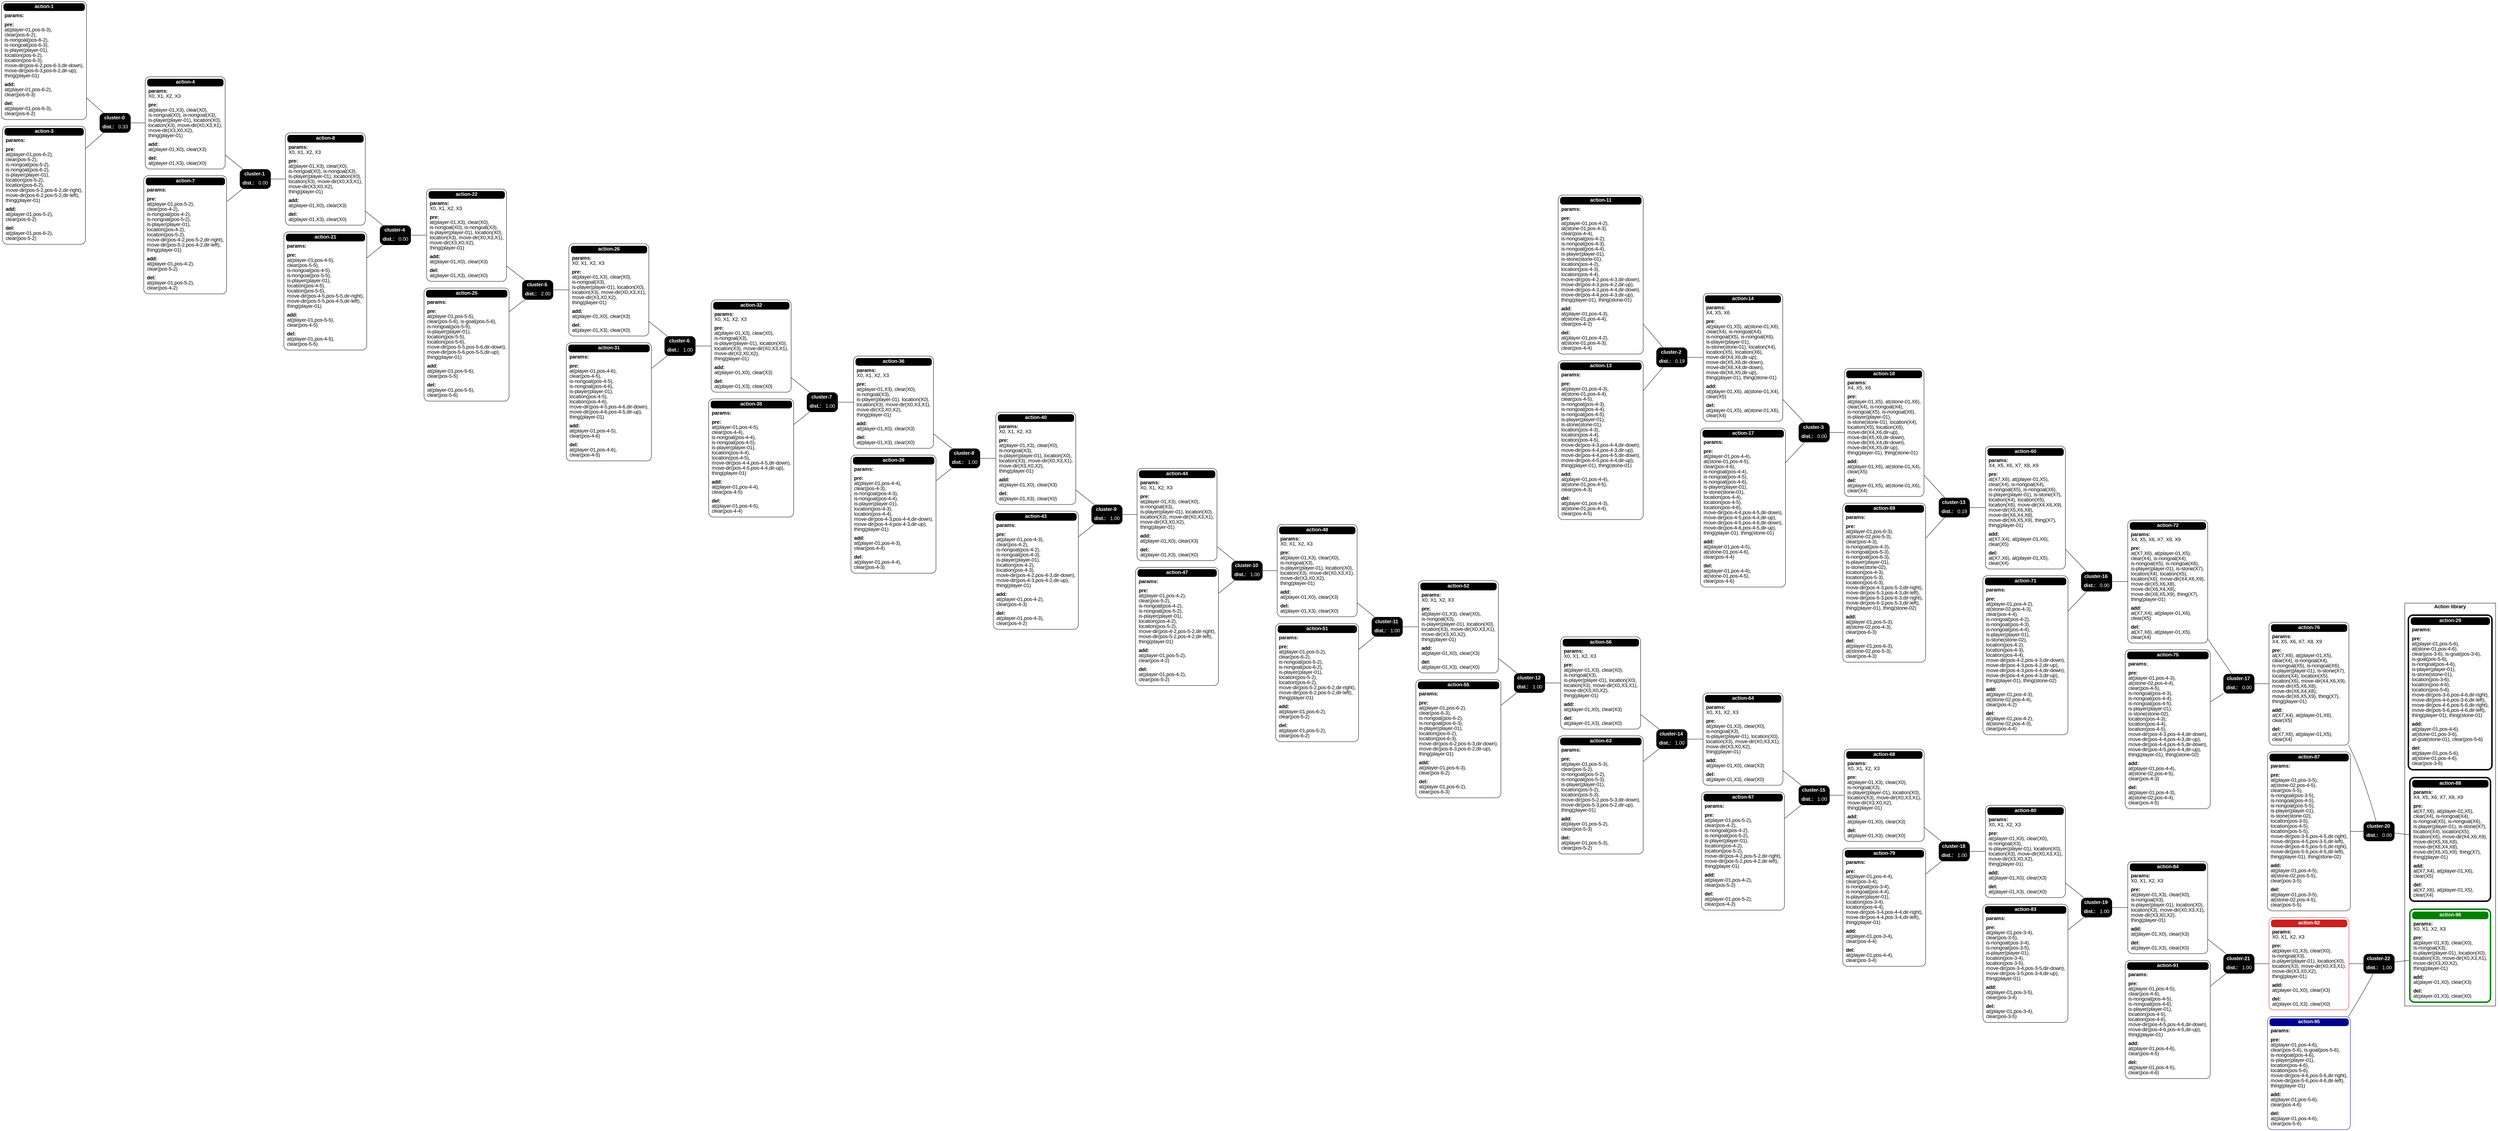 graph g {
	fontname=Arial
	rankdir=LR
	node [fontcolor=black fontname=Arial margin=0 shape=none]
	subgraph cluster_actionlib {
		label=<<b>Action library</b>> rank=same
		"action-29" [label=<<table color="black" style="rounded" border="4" cellborder="0" cellspacing="4" cellpadding="3"><tr><td style="rounded" align="center" bgcolor="black"><font color="white"><b>action-29</b></font></td></tr><tr><td valign="top" align="left" balign="left"><b>params:</b><br/></td></tr><tr><td valign="top" align="left" balign="left"><b>pre:</b><br/>at(player-01,pos-5-6),<br/>at(stone-01,pos-4-6),<br/>clear(pos-3-6), is-goal(pos-3-6),<br/>is-goal(pos-5-6),<br/>is-nongoal(pos-4-6),<br/>is-player(player-01),<br/>is-stone(stone-01),<br/>location(pos-3-6),<br/>location(pos-4-6),<br/>location(pos-5-6),<br/>move-dir(pos-3-6,pos-4-6,dir-right),<br/>move-dir(pos-4-6,pos-3-6,dir-left),<br/>move-dir(pos-4-6,pos-5-6,dir-right),<br/>move-dir(pos-5-6,pos-4-6,dir-left),<br/>thing(player-01), thing(stone-01)</td></tr><tr><td valign="top" align="left" balign="left"><b>add:</b><br/>at(player-01,pos-4-6),<br/>at(stone-01,pos-3-6),<br/>at-goal(stone-01), clear(pos-5-6)</td></tr><tr><td valign="top" align="left" balign="left"><b>del:</b><br/>at(player-01,pos-5-6),<br/>at(stone-01,pos-4-6),<br/>clear(pos-3-6)</td></tr></table>>]
		"action-88" [label=<<table color="black" style="rounded" border="4" cellborder="0" cellspacing="4" cellpadding="3"><tr><td style="rounded" align="center" bgcolor="black"><font color="white"><b>action-88</b></font></td></tr><tr><td valign="top" align="left" balign="left"><b>params:</b><br/>X4, X5, X6, X7, X8, X9</td></tr><tr><td valign="top" align="left" balign="left"><b>pre:</b><br/>at(X7,X6), at(player-01,X5),<br/>clear(X4), is-nongoal(X4),<br/>is-nongoal(X5), is-nongoal(X6),<br/>is-player(player-01), is-stone(X7),<br/>location(X4), location(X5),<br/>location(X6), move-dir(X4,X6,X9),<br/>move-dir(X5,X6,X8),<br/>move-dir(X6,X4,X8),<br/>move-dir(X6,X5,X9), thing(X7),<br/>thing(player-01)</td></tr><tr><td valign="top" align="left" balign="left"><b>add:</b><br/>at(X7,X4), at(player-01,X6),<br/>clear(X5)</td></tr><tr><td valign="top" align="left" balign="left"><b>del:</b><br/>at(X7,X6), at(player-01,X5),<br/>clear(X4)</td></tr></table>>]
		"action-96" [label=<<table color="#008000" style="rounded" border="4" cellborder="0" cellspacing="4" cellpadding="3"><tr><td style="rounded" align="center" bgcolor="#008000"><font color="white"><b>action-96</b></font></td></tr><tr><td valign="top" align="left" balign="left"><b>params:</b><br/>X0, X1, X2, X3</td></tr><tr><td valign="top" align="left" balign="left"><b>pre:</b><br/>at(player-01,X3), clear(X0),<br/>is-nongoal(X3),<br/>is-player(player-01), location(X0),<br/>location(X3), move-dir(X0,X3,X1),<br/>move-dir(X3,X0,X2),<br/>thing(player-01)</td></tr><tr><td valign="top" align="left" balign="left"><b>add:</b><br/>at(player-01,X0), clear(X3)</td></tr><tr><td valign="top" align="left" balign="left"><b>del:</b><br/>at(player-01,X3), clear(X0)</td></tr></table>>]
	}
	"action-1" [label=<<table color="black" style="rounded" border="1" cellborder="0" cellspacing="4" cellpadding="3"><tr><td style="rounded" align="center" bgcolor="black"><font color="white"><b>action-1</b></font></td></tr><tr><td valign="top" align="left" balign="left"><b>params:</b><br/></td></tr><tr><td valign="top" align="left" balign="left"><b>pre:</b><br/>at(player-01,pos-6-3),<br/>clear(pos-6-2),<br/>is-nongoal(pos-6-2),<br/>is-nongoal(pos-6-3),<br/>is-player(player-01),<br/>location(pos-6-2),<br/>location(pos-6-3),<br/>move-dir(pos-6-2,pos-6-3,dir-down),<br/>move-dir(pos-6-3,pos-6-2,dir-up),<br/>thing(player-01)</td></tr><tr><td valign="top" align="left" balign="left"><b>add:</b><br/>at(player-01,pos-6-2),<br/>clear(pos-6-3)</td></tr><tr><td valign="top" align="left" balign="left"><b>del:</b><br/>at(player-01,pos-6-3),<br/>clear(pos-6-2)</td></tr></table>>]
	"action-3" [label=<<table color="black" style="rounded" border="1" cellborder="0" cellspacing="4" cellpadding="3"><tr><td style="rounded" align="center" bgcolor="black"><font color="white"><b>action-3</b></font></td></tr><tr><td valign="top" align="left" balign="left"><b>params:</b><br/></td></tr><tr><td valign="top" align="left" balign="left"><b>pre:</b><br/>at(player-01,pos-6-2),<br/>clear(pos-5-2),<br/>is-nongoal(pos-5-2),<br/>is-nongoal(pos-6-2),<br/>is-player(player-01),<br/>location(pos-5-2),<br/>location(pos-6-2),<br/>move-dir(pos-5-2,pos-6-2,dir-right),<br/>move-dir(pos-6-2,pos-5-2,dir-left),<br/>thing(player-01)</td></tr><tr><td valign="top" align="left" balign="left"><b>add:</b><br/>at(player-01,pos-5-2),<br/>clear(pos-6-2)</td></tr><tr><td valign="top" align="left" balign="left"><b>del:</b><br/>at(player-01,pos-6-2),<br/>clear(pos-5-2)</td></tr></table>>]
	"action-4" [label=<<table color="black" style="rounded" border="1" cellborder="0" cellspacing="4" cellpadding="3"><tr><td style="rounded" align="center" bgcolor="black"><font color="white"><b>action-4</b></font></td></tr><tr><td valign="top" align="left" balign="left"><b>params:</b><br/>X0, X1, X2, X3</td></tr><tr><td valign="top" align="left" balign="left"><b>pre:</b><br/>at(player-01,X3), clear(X0),<br/>is-nongoal(X0), is-nongoal(X3),<br/>is-player(player-01), location(X0),<br/>location(X3), move-dir(X0,X3,X1),<br/>move-dir(X3,X0,X2),<br/>thing(player-01)</td></tr><tr><td valign="top" align="left" balign="left"><b>add:</b><br/>at(player-01,X0), clear(X3)</td></tr><tr><td valign="top" align="left" balign="left"><b>del:</b><br/>at(player-01,X3), clear(X0)</td></tr></table>>]
	"action-7" [label=<<table color="black" style="rounded" border="1" cellborder="0" cellspacing="4" cellpadding="3"><tr><td style="rounded" align="center" bgcolor="black"><font color="white"><b>action-7</b></font></td></tr><tr><td valign="top" align="left" balign="left"><b>params:</b><br/></td></tr><tr><td valign="top" align="left" balign="left"><b>pre:</b><br/>at(player-01,pos-5-2),<br/>clear(pos-4-2),<br/>is-nongoal(pos-4-2),<br/>is-nongoal(pos-5-2),<br/>is-player(player-01),<br/>location(pos-4-2),<br/>location(pos-5-2),<br/>move-dir(pos-4-2,pos-5-2,dir-right),<br/>move-dir(pos-5-2,pos-4-2,dir-left),<br/>thing(player-01)</td></tr><tr><td valign="top" align="left" balign="left"><b>add:</b><br/>at(player-01,pos-4-2),<br/>clear(pos-5-2)</td></tr><tr><td valign="top" align="left" balign="left"><b>del:</b><br/>at(player-01,pos-5-2),<br/>clear(pos-4-2)</td></tr></table>>]
	"action-8" [label=<<table color="black" style="rounded" border="1" cellborder="0" cellspacing="4" cellpadding="3"><tr><td style="rounded" align="center" bgcolor="black"><font color="white"><b>action-8</b></font></td></tr><tr><td valign="top" align="left" balign="left"><b>params:</b><br/>X0, X1, X2, X3</td></tr><tr><td valign="top" align="left" balign="left"><b>pre:</b><br/>at(player-01,X3), clear(X0),<br/>is-nongoal(X0), is-nongoal(X3),<br/>is-player(player-01), location(X0),<br/>location(X3), move-dir(X0,X3,X1),<br/>move-dir(X3,X0,X2),<br/>thing(player-01)</td></tr><tr><td valign="top" align="left" balign="left"><b>add:</b><br/>at(player-01,X0), clear(X3)</td></tr><tr><td valign="top" align="left" balign="left"><b>del:</b><br/>at(player-01,X3), clear(X0)</td></tr></table>>]
	"action-11" [label=<<table color="black" style="rounded" border="1" cellborder="0" cellspacing="4" cellpadding="3"><tr><td style="rounded" align="center" bgcolor="black"><font color="white"><b>action-11</b></font></td></tr><tr><td valign="top" align="left" balign="left"><b>params:</b><br/></td></tr><tr><td valign="top" align="left" balign="left"><b>pre:</b><br/>at(player-01,pos-4-2),<br/>at(stone-01,pos-4-3),<br/>clear(pos-4-4),<br/>is-nongoal(pos-4-2),<br/>is-nongoal(pos-4-3),<br/>is-nongoal(pos-4-4),<br/>is-player(player-01),<br/>is-stone(stone-01),<br/>location(pos-4-2),<br/>location(pos-4-3),<br/>location(pos-4-4),<br/>move-dir(pos-4-2,pos-4-3,dir-down),<br/>move-dir(pos-4-3,pos-4-2,dir-up),<br/>move-dir(pos-4-3,pos-4-4,dir-down),<br/>move-dir(pos-4-4,pos-4-3,dir-up),<br/>thing(player-01), thing(stone-01)</td></tr><tr><td valign="top" align="left" balign="left"><b>add:</b><br/>at(player-01,pos-4-3),<br/>at(stone-01,pos-4-4),<br/>clear(pos-4-2)</td></tr><tr><td valign="top" align="left" balign="left"><b>del:</b><br/>at(player-01,pos-4-2),<br/>at(stone-01,pos-4-3),<br/>clear(pos-4-4)</td></tr></table>>]
	"action-13" [label=<<table color="black" style="rounded" border="1" cellborder="0" cellspacing="4" cellpadding="3"><tr><td style="rounded" align="center" bgcolor="black"><font color="white"><b>action-13</b></font></td></tr><tr><td valign="top" align="left" balign="left"><b>params:</b><br/></td></tr><tr><td valign="top" align="left" balign="left"><b>pre:</b><br/>at(player-01,pos-4-3),<br/>at(stone-01,pos-4-4),<br/>clear(pos-4-5),<br/>is-nongoal(pos-4-3),<br/>is-nongoal(pos-4-4),<br/>is-nongoal(pos-4-5),<br/>is-player(player-01),<br/>is-stone(stone-01),<br/>location(pos-4-3),<br/>location(pos-4-4),<br/>location(pos-4-5),<br/>move-dir(pos-4-3,pos-4-4,dir-down),<br/>move-dir(pos-4-4,pos-4-3,dir-up),<br/>move-dir(pos-4-4,pos-4-5,dir-down),<br/>move-dir(pos-4-5,pos-4-4,dir-up),<br/>thing(player-01), thing(stone-01)</td></tr><tr><td valign="top" align="left" balign="left"><b>add:</b><br/>at(player-01,pos-4-4),<br/>at(stone-01,pos-4-5),<br/>clear(pos-4-3)</td></tr><tr><td valign="top" align="left" balign="left"><b>del:</b><br/>at(player-01,pos-4-3),<br/>at(stone-01,pos-4-4),<br/>clear(pos-4-5)</td></tr></table>>]
	"action-14" [label=<<table color="black" style="rounded" border="1" cellborder="0" cellspacing="4" cellpadding="3"><tr><td style="rounded" align="center" bgcolor="black"><font color="white"><b>action-14</b></font></td></tr><tr><td valign="top" align="left" balign="left"><b>params:</b><br/>X4, X5, X6</td></tr><tr><td valign="top" align="left" balign="left"><b>pre:</b><br/>at(player-01,X5), at(stone-01,X6),<br/>clear(X4), is-nongoal(X4),<br/>is-nongoal(X5), is-nongoal(X6),<br/>is-player(player-01),<br/>is-stone(stone-01), location(X4),<br/>location(X5), location(X6),<br/>move-dir(X4,X6,dir-up),<br/>move-dir(X5,X6,dir-down),<br/>move-dir(X6,X4,dir-down),<br/>move-dir(X6,X5,dir-up),<br/>thing(player-01), thing(stone-01)</td></tr><tr><td valign="top" align="left" balign="left"><b>add:</b><br/>at(player-01,X6), at(stone-01,X4),<br/>clear(X5)</td></tr><tr><td valign="top" align="left" balign="left"><b>del:</b><br/>at(player-01,X5), at(stone-01,X6),<br/>clear(X4)</td></tr></table>>]
	"action-17" [label=<<table color="black" style="rounded" border="1" cellborder="0" cellspacing="4" cellpadding="3"><tr><td style="rounded" align="center" bgcolor="black"><font color="white"><b>action-17</b></font></td></tr><tr><td valign="top" align="left" balign="left"><b>params:</b><br/></td></tr><tr><td valign="top" align="left" balign="left"><b>pre:</b><br/>at(player-01,pos-4-4),<br/>at(stone-01,pos-4-5),<br/>clear(pos-4-6),<br/>is-nongoal(pos-4-4),<br/>is-nongoal(pos-4-5),<br/>is-nongoal(pos-4-6),<br/>is-player(player-01),<br/>is-stone(stone-01),<br/>location(pos-4-4),<br/>location(pos-4-5),<br/>location(pos-4-6),<br/>move-dir(pos-4-4,pos-4-5,dir-down),<br/>move-dir(pos-4-5,pos-4-4,dir-up),<br/>move-dir(pos-4-5,pos-4-6,dir-down),<br/>move-dir(pos-4-6,pos-4-5,dir-up),<br/>thing(player-01), thing(stone-01)</td></tr><tr><td valign="top" align="left" balign="left"><b>add:</b><br/>at(player-01,pos-4-5),<br/>at(stone-01,pos-4-6),<br/>clear(pos-4-4)</td></tr><tr><td valign="top" align="left" balign="left"><b>del:</b><br/>at(player-01,pos-4-4),<br/>at(stone-01,pos-4-5),<br/>clear(pos-4-6)</td></tr></table>>]
	"action-18" [label=<<table color="black" style="rounded" border="1" cellborder="0" cellspacing="4" cellpadding="3"><tr><td style="rounded" align="center" bgcolor="black"><font color="white"><b>action-18</b></font></td></tr><tr><td valign="top" align="left" balign="left"><b>params:</b><br/>X4, X5, X6</td></tr><tr><td valign="top" align="left" balign="left"><b>pre:</b><br/>at(player-01,X5), at(stone-01,X6),<br/>clear(X4), is-nongoal(X4),<br/>is-nongoal(X5), is-nongoal(X6),<br/>is-player(player-01),<br/>is-stone(stone-01), location(X4),<br/>location(X5), location(X6),<br/>move-dir(X4,X6,dir-up),<br/>move-dir(X5,X6,dir-down),<br/>move-dir(X6,X4,dir-down),<br/>move-dir(X6,X5,dir-up),<br/>thing(player-01), thing(stone-01)</td></tr><tr><td valign="top" align="left" balign="left"><b>add:</b><br/>at(player-01,X6), at(stone-01,X4),<br/>clear(X5)</td></tr><tr><td valign="top" align="left" balign="left"><b>del:</b><br/>at(player-01,X5), at(stone-01,X6),<br/>clear(X4)</td></tr></table>>]
	"action-21" [label=<<table color="black" style="rounded" border="1" cellborder="0" cellspacing="4" cellpadding="3"><tr><td style="rounded" align="center" bgcolor="black"><font color="white"><b>action-21</b></font></td></tr><tr><td valign="top" align="left" balign="left"><b>params:</b><br/></td></tr><tr><td valign="top" align="left" balign="left"><b>pre:</b><br/>at(player-01,pos-4-5),<br/>clear(pos-5-5),<br/>is-nongoal(pos-4-5),<br/>is-nongoal(pos-5-5),<br/>is-player(player-01),<br/>location(pos-4-5),<br/>location(pos-5-5),<br/>move-dir(pos-4-5,pos-5-5,dir-right),<br/>move-dir(pos-5-5,pos-4-5,dir-left),<br/>thing(player-01)</td></tr><tr><td valign="top" align="left" balign="left"><b>add:</b><br/>at(player-01,pos-5-5),<br/>clear(pos-4-5)</td></tr><tr><td valign="top" align="left" balign="left"><b>del:</b><br/>at(player-01,pos-4-5),<br/>clear(pos-5-5)</td></tr></table>>]
	"action-22" [label=<<table color="black" style="rounded" border="1" cellborder="0" cellspacing="4" cellpadding="3"><tr><td style="rounded" align="center" bgcolor="black"><font color="white"><b>action-22</b></font></td></tr><tr><td valign="top" align="left" balign="left"><b>params:</b><br/>X0, X1, X2, X3</td></tr><tr><td valign="top" align="left" balign="left"><b>pre:</b><br/>at(player-01,X3), clear(X0),<br/>is-nongoal(X0), is-nongoal(X3),<br/>is-player(player-01), location(X0),<br/>location(X3), move-dir(X0,X3,X1),<br/>move-dir(X3,X0,X2),<br/>thing(player-01)</td></tr><tr><td valign="top" align="left" balign="left"><b>add:</b><br/>at(player-01,X0), clear(X3)</td></tr><tr><td valign="top" align="left" balign="left"><b>del:</b><br/>at(player-01,X3), clear(X0)</td></tr></table>>]
	"action-25" [label=<<table color="black" style="rounded" border="1" cellborder="0" cellspacing="4" cellpadding="3"><tr><td style="rounded" align="center" bgcolor="black"><font color="white"><b>action-25</b></font></td></tr><tr><td valign="top" align="left" balign="left"><b>params:</b><br/></td></tr><tr><td valign="top" align="left" balign="left"><b>pre:</b><br/>at(player-01,pos-5-5),<br/>clear(pos-5-6), is-goal(pos-5-6),<br/>is-nongoal(pos-5-5),<br/>is-player(player-01),<br/>location(pos-5-5),<br/>location(pos-5-6),<br/>move-dir(pos-5-5,pos-5-6,dir-down),<br/>move-dir(pos-5-6,pos-5-5,dir-up),<br/>thing(player-01)</td></tr><tr><td valign="top" align="left" balign="left"><b>add:</b><br/>at(player-01,pos-5-6),<br/>clear(pos-5-5)</td></tr><tr><td valign="top" align="left" balign="left"><b>del:</b><br/>at(player-01,pos-5-5),<br/>clear(pos-5-6)</td></tr></table>>]
	"action-26" [label=<<table color="black" style="rounded" border="1" cellborder="0" cellspacing="4" cellpadding="3"><tr><td style="rounded" align="center" bgcolor="black"><font color="white"><b>action-26</b></font></td></tr><tr><td valign="top" align="left" balign="left"><b>params:</b><br/>X0, X1, X2, X3</td></tr><tr><td valign="top" align="left" balign="left"><b>pre:</b><br/>at(player-01,X3), clear(X0),<br/>is-nongoal(X3),<br/>is-player(player-01), location(X0),<br/>location(X3), move-dir(X0,X3,X1),<br/>move-dir(X3,X0,X2),<br/>thing(player-01)</td></tr><tr><td valign="top" align="left" balign="left"><b>add:</b><br/>at(player-01,X0), clear(X3)</td></tr><tr><td valign="top" align="left" balign="left"><b>del:</b><br/>at(player-01,X3), clear(X0)</td></tr></table>>]
	"action-31" [label=<<table color="black" style="rounded" border="1" cellborder="0" cellspacing="4" cellpadding="3"><tr><td style="rounded" align="center" bgcolor="black"><font color="white"><b>action-31</b></font></td></tr><tr><td valign="top" align="left" balign="left"><b>params:</b><br/></td></tr><tr><td valign="top" align="left" balign="left"><b>pre:</b><br/>at(player-01,pos-4-6),<br/>clear(pos-4-5),<br/>is-nongoal(pos-4-5),<br/>is-nongoal(pos-4-6),<br/>is-player(player-01),<br/>location(pos-4-5),<br/>location(pos-4-6),<br/>move-dir(pos-4-5,pos-4-6,dir-down),<br/>move-dir(pos-4-6,pos-4-5,dir-up),<br/>thing(player-01)</td></tr><tr><td valign="top" align="left" balign="left"><b>add:</b><br/>at(player-01,pos-4-5),<br/>clear(pos-4-6)</td></tr><tr><td valign="top" align="left" balign="left"><b>del:</b><br/>at(player-01,pos-4-6),<br/>clear(pos-4-5)</td></tr></table>>]
	"action-32" [label=<<table color="black" style="rounded" border="1" cellborder="0" cellspacing="4" cellpadding="3"><tr><td style="rounded" align="center" bgcolor="black"><font color="white"><b>action-32</b></font></td></tr><tr><td valign="top" align="left" balign="left"><b>params:</b><br/>X0, X1, X2, X3</td></tr><tr><td valign="top" align="left" balign="left"><b>pre:</b><br/>at(player-01,X3), clear(X0),<br/>is-nongoal(X3),<br/>is-player(player-01), location(X0),<br/>location(X3), move-dir(X0,X3,X1),<br/>move-dir(X3,X0,X2),<br/>thing(player-01)</td></tr><tr><td valign="top" align="left" balign="left"><b>add:</b><br/>at(player-01,X0), clear(X3)</td></tr><tr><td valign="top" align="left" balign="left"><b>del:</b><br/>at(player-01,X3), clear(X0)</td></tr></table>>]
	"action-35" [label=<<table color="black" style="rounded" border="1" cellborder="0" cellspacing="4" cellpadding="3"><tr><td style="rounded" align="center" bgcolor="black"><font color="white"><b>action-35</b></font></td></tr><tr><td valign="top" align="left" balign="left"><b>params:</b><br/></td></tr><tr><td valign="top" align="left" balign="left"><b>pre:</b><br/>at(player-01,pos-4-5),<br/>clear(pos-4-4),<br/>is-nongoal(pos-4-4),<br/>is-nongoal(pos-4-5),<br/>is-player(player-01),<br/>location(pos-4-4),<br/>location(pos-4-5),<br/>move-dir(pos-4-4,pos-4-5,dir-down),<br/>move-dir(pos-4-5,pos-4-4,dir-up),<br/>thing(player-01)</td></tr><tr><td valign="top" align="left" balign="left"><b>add:</b><br/>at(player-01,pos-4-4),<br/>clear(pos-4-5)</td></tr><tr><td valign="top" align="left" balign="left"><b>del:</b><br/>at(player-01,pos-4-5),<br/>clear(pos-4-4)</td></tr></table>>]
	"action-36" [label=<<table color="black" style="rounded" border="1" cellborder="0" cellspacing="4" cellpadding="3"><tr><td style="rounded" align="center" bgcolor="black"><font color="white"><b>action-36</b></font></td></tr><tr><td valign="top" align="left" balign="left"><b>params:</b><br/>X0, X1, X2, X3</td></tr><tr><td valign="top" align="left" balign="left"><b>pre:</b><br/>at(player-01,X3), clear(X0),<br/>is-nongoal(X3),<br/>is-player(player-01), location(X0),<br/>location(X3), move-dir(X0,X3,X1),<br/>move-dir(X3,X0,X2),<br/>thing(player-01)</td></tr><tr><td valign="top" align="left" balign="left"><b>add:</b><br/>at(player-01,X0), clear(X3)</td></tr><tr><td valign="top" align="left" balign="left"><b>del:</b><br/>at(player-01,X3), clear(X0)</td></tr></table>>]
	"action-39" [label=<<table color="black" style="rounded" border="1" cellborder="0" cellspacing="4" cellpadding="3"><tr><td style="rounded" align="center" bgcolor="black"><font color="white"><b>action-39</b></font></td></tr><tr><td valign="top" align="left" balign="left"><b>params:</b><br/></td></tr><tr><td valign="top" align="left" balign="left"><b>pre:</b><br/>at(player-01,pos-4-4),<br/>clear(pos-4-3),<br/>is-nongoal(pos-4-3),<br/>is-nongoal(pos-4-4),<br/>is-player(player-01),<br/>location(pos-4-3),<br/>location(pos-4-4),<br/>move-dir(pos-4-3,pos-4-4,dir-down),<br/>move-dir(pos-4-4,pos-4-3,dir-up),<br/>thing(player-01)</td></tr><tr><td valign="top" align="left" balign="left"><b>add:</b><br/>at(player-01,pos-4-3),<br/>clear(pos-4-4)</td></tr><tr><td valign="top" align="left" balign="left"><b>del:</b><br/>at(player-01,pos-4-4),<br/>clear(pos-4-3)</td></tr></table>>]
	"action-40" [label=<<table color="black" style="rounded" border="1" cellborder="0" cellspacing="4" cellpadding="3"><tr><td style="rounded" align="center" bgcolor="black"><font color="white"><b>action-40</b></font></td></tr><tr><td valign="top" align="left" balign="left"><b>params:</b><br/>X0, X1, X2, X3</td></tr><tr><td valign="top" align="left" balign="left"><b>pre:</b><br/>at(player-01,X3), clear(X0),<br/>is-nongoal(X3),<br/>is-player(player-01), location(X0),<br/>location(X3), move-dir(X0,X3,X1),<br/>move-dir(X3,X0,X2),<br/>thing(player-01)</td></tr><tr><td valign="top" align="left" balign="left"><b>add:</b><br/>at(player-01,X0), clear(X3)</td></tr><tr><td valign="top" align="left" balign="left"><b>del:</b><br/>at(player-01,X3), clear(X0)</td></tr></table>>]
	"action-43" [label=<<table color="black" style="rounded" border="1" cellborder="0" cellspacing="4" cellpadding="3"><tr><td style="rounded" align="center" bgcolor="black"><font color="white"><b>action-43</b></font></td></tr><tr><td valign="top" align="left" balign="left"><b>params:</b><br/></td></tr><tr><td valign="top" align="left" balign="left"><b>pre:</b><br/>at(player-01,pos-4-3),<br/>clear(pos-4-2),<br/>is-nongoal(pos-4-2),<br/>is-nongoal(pos-4-3),<br/>is-player(player-01),<br/>location(pos-4-2),<br/>location(pos-4-3),<br/>move-dir(pos-4-2,pos-4-3,dir-down),<br/>move-dir(pos-4-3,pos-4-2,dir-up),<br/>thing(player-01)</td></tr><tr><td valign="top" align="left" balign="left"><b>add:</b><br/>at(player-01,pos-4-2),<br/>clear(pos-4-3)</td></tr><tr><td valign="top" align="left" balign="left"><b>del:</b><br/>at(player-01,pos-4-3),<br/>clear(pos-4-2)</td></tr></table>>]
	"action-44" [label=<<table color="black" style="rounded" border="1" cellborder="0" cellspacing="4" cellpadding="3"><tr><td style="rounded" align="center" bgcolor="black"><font color="white"><b>action-44</b></font></td></tr><tr><td valign="top" align="left" balign="left"><b>params:</b><br/>X0, X1, X2, X3</td></tr><tr><td valign="top" align="left" balign="left"><b>pre:</b><br/>at(player-01,X3), clear(X0),<br/>is-nongoal(X3),<br/>is-player(player-01), location(X0),<br/>location(X3), move-dir(X0,X3,X1),<br/>move-dir(X3,X0,X2),<br/>thing(player-01)</td></tr><tr><td valign="top" align="left" balign="left"><b>add:</b><br/>at(player-01,X0), clear(X3)</td></tr><tr><td valign="top" align="left" balign="left"><b>del:</b><br/>at(player-01,X3), clear(X0)</td></tr></table>>]
	"action-47" [label=<<table color="black" style="rounded" border="1" cellborder="0" cellspacing="4" cellpadding="3"><tr><td style="rounded" align="center" bgcolor="black"><font color="white"><b>action-47</b></font></td></tr><tr><td valign="top" align="left" balign="left"><b>params:</b><br/></td></tr><tr><td valign="top" align="left" balign="left"><b>pre:</b><br/>at(player-01,pos-4-2),<br/>clear(pos-5-2),<br/>is-nongoal(pos-4-2),<br/>is-nongoal(pos-5-2),<br/>is-player(player-01),<br/>location(pos-4-2),<br/>location(pos-5-2),<br/>move-dir(pos-4-2,pos-5-2,dir-right),<br/>move-dir(pos-5-2,pos-4-2,dir-left),<br/>thing(player-01)</td></tr><tr><td valign="top" align="left" balign="left"><b>add:</b><br/>at(player-01,pos-5-2),<br/>clear(pos-4-2)</td></tr><tr><td valign="top" align="left" balign="left"><b>del:</b><br/>at(player-01,pos-4-2),<br/>clear(pos-5-2)</td></tr></table>>]
	"action-48" [label=<<table color="black" style="rounded" border="1" cellborder="0" cellspacing="4" cellpadding="3"><tr><td style="rounded" align="center" bgcolor="black"><font color="white"><b>action-48</b></font></td></tr><tr><td valign="top" align="left" balign="left"><b>params:</b><br/>X0, X1, X2, X3</td></tr><tr><td valign="top" align="left" balign="left"><b>pre:</b><br/>at(player-01,X3), clear(X0),<br/>is-nongoal(X3),<br/>is-player(player-01), location(X0),<br/>location(X3), move-dir(X0,X3,X1),<br/>move-dir(X3,X0,X2),<br/>thing(player-01)</td></tr><tr><td valign="top" align="left" balign="left"><b>add:</b><br/>at(player-01,X0), clear(X3)</td></tr><tr><td valign="top" align="left" balign="left"><b>del:</b><br/>at(player-01,X3), clear(X0)</td></tr></table>>]
	"action-51" [label=<<table color="black" style="rounded" border="1" cellborder="0" cellspacing="4" cellpadding="3"><tr><td style="rounded" align="center" bgcolor="black"><font color="white"><b>action-51</b></font></td></tr><tr><td valign="top" align="left" balign="left"><b>params:</b><br/></td></tr><tr><td valign="top" align="left" balign="left"><b>pre:</b><br/>at(player-01,pos-5-2),<br/>clear(pos-6-2),<br/>is-nongoal(pos-5-2),<br/>is-nongoal(pos-6-2),<br/>is-player(player-01),<br/>location(pos-5-2),<br/>location(pos-6-2),<br/>move-dir(pos-5-2,pos-6-2,dir-right),<br/>move-dir(pos-6-2,pos-5-2,dir-left),<br/>thing(player-01)</td></tr><tr><td valign="top" align="left" balign="left"><b>add:</b><br/>at(player-01,pos-6-2),<br/>clear(pos-5-2)</td></tr><tr><td valign="top" align="left" balign="left"><b>del:</b><br/>at(player-01,pos-5-2),<br/>clear(pos-6-2)</td></tr></table>>]
	"action-52" [label=<<table color="black" style="rounded" border="1" cellborder="0" cellspacing="4" cellpadding="3"><tr><td style="rounded" align="center" bgcolor="black"><font color="white"><b>action-52</b></font></td></tr><tr><td valign="top" align="left" balign="left"><b>params:</b><br/>X0, X1, X2, X3</td></tr><tr><td valign="top" align="left" balign="left"><b>pre:</b><br/>at(player-01,X3), clear(X0),<br/>is-nongoal(X3),<br/>is-player(player-01), location(X0),<br/>location(X3), move-dir(X0,X3,X1),<br/>move-dir(X3,X0,X2),<br/>thing(player-01)</td></tr><tr><td valign="top" align="left" balign="left"><b>add:</b><br/>at(player-01,X0), clear(X3)</td></tr><tr><td valign="top" align="left" balign="left"><b>del:</b><br/>at(player-01,X3), clear(X0)</td></tr></table>>]
	"action-55" [label=<<table color="black" style="rounded" border="1" cellborder="0" cellspacing="4" cellpadding="3"><tr><td style="rounded" align="center" bgcolor="black"><font color="white"><b>action-55</b></font></td></tr><tr><td valign="top" align="left" balign="left"><b>params:</b><br/></td></tr><tr><td valign="top" align="left" balign="left"><b>pre:</b><br/>at(player-01,pos-6-2),<br/>clear(pos-6-3),<br/>is-nongoal(pos-6-2),<br/>is-nongoal(pos-6-3),<br/>is-player(player-01),<br/>location(pos-6-2),<br/>location(pos-6-3),<br/>move-dir(pos-6-2,pos-6-3,dir-down),<br/>move-dir(pos-6-3,pos-6-2,dir-up),<br/>thing(player-01)</td></tr><tr><td valign="top" align="left" balign="left"><b>add:</b><br/>at(player-01,pos-6-3),<br/>clear(pos-6-2)</td></tr><tr><td valign="top" align="left" balign="left"><b>del:</b><br/>at(player-01,pos-6-2),<br/>clear(pos-6-3)</td></tr></table>>]
	"action-56" [label=<<table color="black" style="rounded" border="1" cellborder="0" cellspacing="4" cellpadding="3"><tr><td style="rounded" align="center" bgcolor="black"><font color="white"><b>action-56</b></font></td></tr><tr><td valign="top" align="left" balign="left"><b>params:</b><br/>X0, X1, X2, X3</td></tr><tr><td valign="top" align="left" balign="left"><b>pre:</b><br/>at(player-01,X3), clear(X0),<br/>is-nongoal(X3),<br/>is-player(player-01), location(X0),<br/>location(X3), move-dir(X0,X3,X1),<br/>move-dir(X3,X0,X2),<br/>thing(player-01)</td></tr><tr><td valign="top" align="left" balign="left"><b>add:</b><br/>at(player-01,X0), clear(X3)</td></tr><tr><td valign="top" align="left" balign="left"><b>del:</b><br/>at(player-01,X3), clear(X0)</td></tr></table>>]
	"action-59" [label=<<table color="black" style="rounded" border="1" cellborder="0" cellspacing="4" cellpadding="3"><tr><td style="rounded" align="center" bgcolor="black"><font color="white"><b>action-59</b></font></td></tr><tr><td valign="top" align="left" balign="left"><b>params:</b><br/></td></tr><tr><td valign="top" align="left" balign="left"><b>pre:</b><br/>at(player-01,pos-6-3),<br/>at(stone-02,pos-5-3),<br/>clear(pos-4-3),<br/>is-nongoal(pos-4-3),<br/>is-nongoal(pos-5-3),<br/>is-nongoal(pos-6-3),<br/>is-player(player-01),<br/>is-stone(stone-02),<br/>location(pos-4-3),<br/>location(pos-5-3),<br/>location(pos-6-3),<br/>move-dir(pos-4-3,pos-5-3,dir-right),<br/>move-dir(pos-5-3,pos-4-3,dir-left),<br/>move-dir(pos-5-3,pos-6-3,dir-right),<br/>move-dir(pos-6-3,pos-5-3,dir-left),<br/>thing(player-01), thing(stone-02)</td></tr><tr><td valign="top" align="left" balign="left"><b>add:</b><br/>at(player-01,pos-5-3),<br/>at(stone-02,pos-4-3),<br/>clear(pos-6-3)</td></tr><tr><td valign="top" align="left" balign="left"><b>del:</b><br/>at(player-01,pos-6-3),<br/>at(stone-02,pos-5-3),<br/>clear(pos-4-3)</td></tr></table>>]
	"action-60" [label=<<table color="black" style="rounded" border="1" cellborder="0" cellspacing="4" cellpadding="3"><tr><td style="rounded" align="center" bgcolor="black"><font color="white"><b>action-60</b></font></td></tr><tr><td valign="top" align="left" balign="left"><b>params:</b><br/>X4, X5, X6, X7, X8, X9</td></tr><tr><td valign="top" align="left" balign="left"><b>pre:</b><br/>at(X7,X6), at(player-01,X5),<br/>clear(X4), is-nongoal(X4),<br/>is-nongoal(X5), is-nongoal(X6),<br/>is-player(player-01), is-stone(X7),<br/>location(X4), location(X5),<br/>location(X6), move-dir(X4,X6,X9),<br/>move-dir(X5,X6,X8),<br/>move-dir(X6,X4,X8),<br/>move-dir(X6,X5,X9), thing(X7),<br/>thing(player-01)</td></tr><tr><td valign="top" align="left" balign="left"><b>add:</b><br/>at(X7,X4), at(player-01,X6),<br/>clear(X5)</td></tr><tr><td valign="top" align="left" balign="left"><b>del:</b><br/>at(X7,X6), at(player-01,X5),<br/>clear(X4)</td></tr></table>>]
	"action-63" [label=<<table color="black" style="rounded" border="1" cellborder="0" cellspacing="4" cellpadding="3"><tr><td style="rounded" align="center" bgcolor="black"><font color="white"><b>action-63</b></font></td></tr><tr><td valign="top" align="left" balign="left"><b>params:</b><br/></td></tr><tr><td valign="top" align="left" balign="left"><b>pre:</b><br/>at(player-01,pos-5-3),<br/>clear(pos-5-2),<br/>is-nongoal(pos-5-2),<br/>is-nongoal(pos-5-3),<br/>is-player(player-01),<br/>location(pos-5-2),<br/>location(pos-5-3),<br/>move-dir(pos-5-2,pos-5-3,dir-down),<br/>move-dir(pos-5-3,pos-5-2,dir-up),<br/>thing(player-01)</td></tr><tr><td valign="top" align="left" balign="left"><b>add:</b><br/>at(player-01,pos-5-2),<br/>clear(pos-5-3)</td></tr><tr><td valign="top" align="left" balign="left"><b>del:</b><br/>at(player-01,pos-5-3),<br/>clear(pos-5-2)</td></tr></table>>]
	"action-64" [label=<<table color="black" style="rounded" border="1" cellborder="0" cellspacing="4" cellpadding="3"><tr><td style="rounded" align="center" bgcolor="black"><font color="white"><b>action-64</b></font></td></tr><tr><td valign="top" align="left" balign="left"><b>params:</b><br/>X0, X1, X2, X3</td></tr><tr><td valign="top" align="left" balign="left"><b>pre:</b><br/>at(player-01,X3), clear(X0),<br/>is-nongoal(X3),<br/>is-player(player-01), location(X0),<br/>location(X3), move-dir(X0,X3,X1),<br/>move-dir(X3,X0,X2),<br/>thing(player-01)</td></tr><tr><td valign="top" align="left" balign="left"><b>add:</b><br/>at(player-01,X0), clear(X3)</td></tr><tr><td valign="top" align="left" balign="left"><b>del:</b><br/>at(player-01,X3), clear(X0)</td></tr></table>>]
	"action-67" [label=<<table color="black" style="rounded" border="1" cellborder="0" cellspacing="4" cellpadding="3"><tr><td style="rounded" align="center" bgcolor="black"><font color="white"><b>action-67</b></font></td></tr><tr><td valign="top" align="left" balign="left"><b>params:</b><br/></td></tr><tr><td valign="top" align="left" balign="left"><b>pre:</b><br/>at(player-01,pos-5-2),<br/>clear(pos-4-2),<br/>is-nongoal(pos-4-2),<br/>is-nongoal(pos-5-2),<br/>is-player(player-01),<br/>location(pos-4-2),<br/>location(pos-5-2),<br/>move-dir(pos-4-2,pos-5-2,dir-right),<br/>move-dir(pos-5-2,pos-4-2,dir-left),<br/>thing(player-01)</td></tr><tr><td valign="top" align="left" balign="left"><b>add:</b><br/>at(player-01,pos-4-2),<br/>clear(pos-5-2)</td></tr><tr><td valign="top" align="left" balign="left"><b>del:</b><br/>at(player-01,pos-5-2),<br/>clear(pos-4-2)</td></tr></table>>]
	"action-68" [label=<<table color="black" style="rounded" border="1" cellborder="0" cellspacing="4" cellpadding="3"><tr><td style="rounded" align="center" bgcolor="black"><font color="white"><b>action-68</b></font></td></tr><tr><td valign="top" align="left" balign="left"><b>params:</b><br/>X0, X1, X2, X3</td></tr><tr><td valign="top" align="left" balign="left"><b>pre:</b><br/>at(player-01,X3), clear(X0),<br/>is-nongoal(X3),<br/>is-player(player-01), location(X0),<br/>location(X3), move-dir(X0,X3,X1),<br/>move-dir(X3,X0,X2),<br/>thing(player-01)</td></tr><tr><td valign="top" align="left" balign="left"><b>add:</b><br/>at(player-01,X0), clear(X3)</td></tr><tr><td valign="top" align="left" balign="left"><b>del:</b><br/>at(player-01,X3), clear(X0)</td></tr></table>>]
	"action-71" [label=<<table color="black" style="rounded" border="1" cellborder="0" cellspacing="4" cellpadding="3"><tr><td style="rounded" align="center" bgcolor="black"><font color="white"><b>action-71</b></font></td></tr><tr><td valign="top" align="left" balign="left"><b>params:</b><br/></td></tr><tr><td valign="top" align="left" balign="left"><b>pre:</b><br/>at(player-01,pos-4-2),<br/>at(stone-02,pos-4-3),<br/>clear(pos-4-4),<br/>is-nongoal(pos-4-2),<br/>is-nongoal(pos-4-3),<br/>is-nongoal(pos-4-4),<br/>is-player(player-01),<br/>is-stone(stone-02),<br/>location(pos-4-2),<br/>location(pos-4-3),<br/>location(pos-4-4),<br/>move-dir(pos-4-2,pos-4-3,dir-down),<br/>move-dir(pos-4-3,pos-4-2,dir-up),<br/>move-dir(pos-4-3,pos-4-4,dir-down),<br/>move-dir(pos-4-4,pos-4-3,dir-up),<br/>thing(player-01), thing(stone-02)</td></tr><tr><td valign="top" align="left" balign="left"><b>add:</b><br/>at(player-01,pos-4-3),<br/>at(stone-02,pos-4-4),<br/>clear(pos-4-2)</td></tr><tr><td valign="top" align="left" balign="left"><b>del:</b><br/>at(player-01,pos-4-2),<br/>at(stone-02,pos-4-3),<br/>clear(pos-4-4)</td></tr></table>>]
	"action-72" [label=<<table color="black" style="rounded" border="1" cellborder="0" cellspacing="4" cellpadding="3"><tr><td style="rounded" align="center" bgcolor="black"><font color="white"><b>action-72</b></font></td></tr><tr><td valign="top" align="left" balign="left"><b>params:</b><br/>X4, X5, X6, X7, X8, X9</td></tr><tr><td valign="top" align="left" balign="left"><b>pre:</b><br/>at(X7,X6), at(player-01,X5),<br/>clear(X4), is-nongoal(X4),<br/>is-nongoal(X5), is-nongoal(X6),<br/>is-player(player-01), is-stone(X7),<br/>location(X4), location(X5),<br/>location(X6), move-dir(X4,X6,X9),<br/>move-dir(X5,X6,X8),<br/>move-dir(X6,X4,X8),<br/>move-dir(X6,X5,X9), thing(X7),<br/>thing(player-01)</td></tr><tr><td valign="top" align="left" balign="left"><b>add:</b><br/>at(X7,X4), at(player-01,X6),<br/>clear(X5)</td></tr><tr><td valign="top" align="left" balign="left"><b>del:</b><br/>at(X7,X6), at(player-01,X5),<br/>clear(X4)</td></tr></table>>]
	"action-75" [label=<<table color="black" style="rounded" border="1" cellborder="0" cellspacing="4" cellpadding="3"><tr><td style="rounded" align="center" bgcolor="black"><font color="white"><b>action-75</b></font></td></tr><tr><td valign="top" align="left" balign="left"><b>params:</b><br/></td></tr><tr><td valign="top" align="left" balign="left"><b>pre:</b><br/>at(player-01,pos-4-3),<br/>at(stone-02,pos-4-4),<br/>clear(pos-4-5),<br/>is-nongoal(pos-4-3),<br/>is-nongoal(pos-4-4),<br/>is-nongoal(pos-4-5),<br/>is-player(player-01),<br/>is-stone(stone-02),<br/>location(pos-4-3),<br/>location(pos-4-4),<br/>location(pos-4-5),<br/>move-dir(pos-4-3,pos-4-4,dir-down),<br/>move-dir(pos-4-4,pos-4-3,dir-up),<br/>move-dir(pos-4-4,pos-4-5,dir-down),<br/>move-dir(pos-4-5,pos-4-4,dir-up),<br/>thing(player-01), thing(stone-02)</td></tr><tr><td valign="top" align="left" balign="left"><b>add:</b><br/>at(player-01,pos-4-4),<br/>at(stone-02,pos-4-5),<br/>clear(pos-4-3)</td></tr><tr><td valign="top" align="left" balign="left"><b>del:</b><br/>at(player-01,pos-4-3),<br/>at(stone-02,pos-4-4),<br/>clear(pos-4-5)</td></tr></table>>]
	"action-76" [label=<<table color="black" style="rounded" border="1" cellborder="0" cellspacing="4" cellpadding="3"><tr><td style="rounded" align="center" bgcolor="black"><font color="white"><b>action-76</b></font></td></tr><tr><td valign="top" align="left" balign="left"><b>params:</b><br/>X4, X5, X6, X7, X8, X9</td></tr><tr><td valign="top" align="left" balign="left"><b>pre:</b><br/>at(X7,X6), at(player-01,X5),<br/>clear(X4), is-nongoal(X4),<br/>is-nongoal(X5), is-nongoal(X6),<br/>is-player(player-01), is-stone(X7),<br/>location(X4), location(X5),<br/>location(X6), move-dir(X4,X6,X9),<br/>move-dir(X5,X6,X8),<br/>move-dir(X6,X4,X8),<br/>move-dir(X6,X5,X9), thing(X7),<br/>thing(player-01)</td></tr><tr><td valign="top" align="left" balign="left"><b>add:</b><br/>at(X7,X4), at(player-01,X6),<br/>clear(X5)</td></tr><tr><td valign="top" align="left" balign="left"><b>del:</b><br/>at(X7,X6), at(player-01,X5),<br/>clear(X4)</td></tr></table>>]
	"action-79" [label=<<table color="black" style="rounded" border="1" cellborder="0" cellspacing="4" cellpadding="3"><tr><td style="rounded" align="center" bgcolor="black"><font color="white"><b>action-79</b></font></td></tr><tr><td valign="top" align="left" balign="left"><b>params:</b><br/></td></tr><tr><td valign="top" align="left" balign="left"><b>pre:</b><br/>at(player-01,pos-4-4),<br/>clear(pos-3-4),<br/>is-nongoal(pos-3-4),<br/>is-nongoal(pos-4-4),<br/>is-player(player-01),<br/>location(pos-3-4),<br/>location(pos-4-4),<br/>move-dir(pos-3-4,pos-4-4,dir-right),<br/>move-dir(pos-4-4,pos-3-4,dir-left),<br/>thing(player-01)</td></tr><tr><td valign="top" align="left" balign="left"><b>add:</b><br/>at(player-01,pos-3-4),<br/>clear(pos-4-4)</td></tr><tr><td valign="top" align="left" balign="left"><b>del:</b><br/>at(player-01,pos-4-4),<br/>clear(pos-3-4)</td></tr></table>>]
	"action-80" [label=<<table color="black" style="rounded" border="1" cellborder="0" cellspacing="4" cellpadding="3"><tr><td style="rounded" align="center" bgcolor="black"><font color="white"><b>action-80</b></font></td></tr><tr><td valign="top" align="left" balign="left"><b>params:</b><br/>X0, X1, X2, X3</td></tr><tr><td valign="top" align="left" balign="left"><b>pre:</b><br/>at(player-01,X3), clear(X0),<br/>is-nongoal(X3),<br/>is-player(player-01), location(X0),<br/>location(X3), move-dir(X0,X3,X1),<br/>move-dir(X3,X0,X2),<br/>thing(player-01)</td></tr><tr><td valign="top" align="left" balign="left"><b>add:</b><br/>at(player-01,X0), clear(X3)</td></tr><tr><td valign="top" align="left" balign="left"><b>del:</b><br/>at(player-01,X3), clear(X0)</td></tr></table>>]
	"action-83" [label=<<table color="black" style="rounded" border="1" cellborder="0" cellspacing="4" cellpadding="3"><tr><td style="rounded" align="center" bgcolor="black"><font color="white"><b>action-83</b></font></td></tr><tr><td valign="top" align="left" balign="left"><b>params:</b><br/></td></tr><tr><td valign="top" align="left" balign="left"><b>pre:</b><br/>at(player-01,pos-3-4),<br/>clear(pos-3-5),<br/>is-nongoal(pos-3-4),<br/>is-nongoal(pos-3-5),<br/>is-player(player-01),<br/>location(pos-3-4),<br/>location(pos-3-5),<br/>move-dir(pos-3-4,pos-3-5,dir-down),<br/>move-dir(pos-3-5,pos-3-4,dir-up),<br/>thing(player-01)</td></tr><tr><td valign="top" align="left" balign="left"><b>add:</b><br/>at(player-01,pos-3-5),<br/>clear(pos-3-4)</td></tr><tr><td valign="top" align="left" balign="left"><b>del:</b><br/>at(player-01,pos-3-4),<br/>clear(pos-3-5)</td></tr></table>>]
	"action-84" [label=<<table color="black" style="rounded" border="1" cellborder="0" cellspacing="4" cellpadding="3"><tr><td style="rounded" align="center" bgcolor="black"><font color="white"><b>action-84</b></font></td></tr><tr><td valign="top" align="left" balign="left"><b>params:</b><br/>X0, X1, X2, X3</td></tr><tr><td valign="top" align="left" balign="left"><b>pre:</b><br/>at(player-01,X3), clear(X0),<br/>is-nongoal(X3),<br/>is-player(player-01), location(X0),<br/>location(X3), move-dir(X0,X3,X1),<br/>move-dir(X3,X0,X2),<br/>thing(player-01)</td></tr><tr><td valign="top" align="left" balign="left"><b>add:</b><br/>at(player-01,X0), clear(X3)</td></tr><tr><td valign="top" align="left" balign="left"><b>del:</b><br/>at(player-01,X3), clear(X0)</td></tr></table>>]
	"action-87" [label=<<table color="black" style="rounded" border="1" cellborder="0" cellspacing="4" cellpadding="3"><tr><td style="rounded" align="center" bgcolor="black"><font color="white"><b>action-87</b></font></td></tr><tr><td valign="top" align="left" balign="left"><b>params:</b><br/></td></tr><tr><td valign="top" align="left" balign="left"><b>pre:</b><br/>at(player-01,pos-3-5),<br/>at(stone-02,pos-4-5),<br/>clear(pos-5-5),<br/>is-nongoal(pos-3-5),<br/>is-nongoal(pos-4-5),<br/>is-nongoal(pos-5-5),<br/>is-player(player-01),<br/>is-stone(stone-02),<br/>location(pos-3-5),<br/>location(pos-4-5),<br/>location(pos-5-5),<br/>move-dir(pos-3-5,pos-4-5,dir-right),<br/>move-dir(pos-4-5,pos-3-5,dir-left),<br/>move-dir(pos-4-5,pos-5-5,dir-right),<br/>move-dir(pos-5-5,pos-4-5,dir-left),<br/>thing(player-01), thing(stone-02)</td></tr><tr><td valign="top" align="left" balign="left"><b>add:</b><br/>at(player-01,pos-4-5),<br/>at(stone-02,pos-5-5),<br/>clear(pos-3-5)</td></tr><tr><td valign="top" align="left" balign="left"><b>del:</b><br/>at(player-01,pos-3-5),<br/>at(stone-02,pos-4-5),<br/>clear(pos-5-5)</td></tr></table>>]
	"action-91" [label=<<table color="black" style="rounded" border="1" cellborder="0" cellspacing="4" cellpadding="3"><tr><td style="rounded" align="center" bgcolor="black"><font color="white"><b>action-91</b></font></td></tr><tr><td valign="top" align="left" balign="left"><b>params:</b><br/></td></tr><tr><td valign="top" align="left" balign="left"><b>pre:</b><br/>at(player-01,pos-4-5),<br/>clear(pos-4-6),<br/>is-nongoal(pos-4-5),<br/>is-nongoal(pos-4-6),<br/>is-player(player-01),<br/>location(pos-4-5),<br/>location(pos-4-6),<br/>move-dir(pos-4-5,pos-4-6,dir-down),<br/>move-dir(pos-4-6,pos-4-5,dir-up),<br/>thing(player-01)</td></tr><tr><td valign="top" align="left" balign="left"><b>add:</b><br/>at(player-01,pos-4-6),<br/>clear(pos-4-5)</td></tr><tr><td valign="top" align="left" balign="left"><b>del:</b><br/>at(player-01,pos-4-5),<br/>clear(pos-4-6)</td></tr></table>>]
	"action-92" [label=<<table color="#c9211e" style="rounded" border="1" cellborder="0" cellspacing="4" cellpadding="3"><tr><td style="rounded" align="center" bgcolor="#c9211e"><font color="white"><b>action-92</b></font></td></tr><tr><td valign="top" align="left" balign="left"><b>params:</b><br/>X0, X1, X2, X3</td></tr><tr><td valign="top" align="left" balign="left"><b>pre:</b><br/>at(player-01,X3), clear(X0),<br/>is-nongoal(X3),<br/>is-player(player-01), location(X0),<br/>location(X3), move-dir(X0,X3,X1),<br/>move-dir(X3,X0,X2),<br/>thing(player-01)</td></tr><tr><td valign="top" align="left" balign="left"><b>add:</b><br/>at(player-01,X0), clear(X3)</td></tr><tr><td valign="top" align="left" balign="left"><b>del:</b><br/>at(player-01,X3), clear(X0)</td></tr></table>>]
	"action-95" [label=<<table color="#00008b" style="rounded" border="1" cellborder="0" cellspacing="4" cellpadding="3"><tr><td style="rounded" align="center" bgcolor="#00008b"><font color="white"><b>action-95</b></font></td></tr><tr><td valign="top" align="left" balign="left"><b>params:</b><br/></td></tr><tr><td valign="top" align="left" balign="left"><b>pre:</b><br/>at(player-01,pos-4-6),<br/>clear(pos-5-6), is-goal(pos-5-6),<br/>is-nongoal(pos-4-6),<br/>is-player(player-01),<br/>location(pos-4-6),<br/>location(pos-5-6),<br/>move-dir(pos-4-6,pos-5-6,dir-right),<br/>move-dir(pos-5-6,pos-4-6,dir-left),<br/>thing(player-01)</td></tr><tr><td valign="top" align="left" balign="left"><b>add:</b><br/>at(player-01,pos-5-6),<br/>clear(pos-4-6)</td></tr><tr><td valign="top" align="left" balign="left"><b>del:</b><br/>at(player-01,pos-4-6),<br/>clear(pos-5-6)</td></tr></table>>]
	node [fontcolor=white fontname=Arial margin=0 penwidth=0 shape=none]
	"cluster-0" [label=<<table bgcolor="black" style="rounded" border="0" cellborder="0" cellspacing="4" cellpadding="3"><tr><td style="rounded" align="center"><b>cluster-0 </b></td></tr><tr><td style="rounded" align="left"><b>dist.:  </b> 0.33</td></tr></table>>]
	"cluster-1" [label=<<table bgcolor="black" style="rounded" border="0" cellborder="0" cellspacing="4" cellpadding="3"><tr><td style="rounded" align="center"><b>cluster-1 </b></td></tr><tr><td style="rounded" align="left"><b>dist.:  </b> 0.00</td></tr></table>>]
	"cluster-2" [label=<<table bgcolor="black" style="rounded" border="0" cellborder="0" cellspacing="4" cellpadding="3"><tr><td style="rounded" align="center"><b>cluster-2 </b></td></tr><tr><td style="rounded" align="left"><b>dist.:  </b> 0.19</td></tr></table>>]
	"cluster-3" [label=<<table bgcolor="black" style="rounded" border="0" cellborder="0" cellspacing="4" cellpadding="3"><tr><td style="rounded" align="center"><b>cluster-3 </b></td></tr><tr><td style="rounded" align="left"><b>dist.:  </b> 0.00</td></tr></table>>]
	"cluster-4" [label=<<table bgcolor="black" style="rounded" border="0" cellborder="0" cellspacing="4" cellpadding="3"><tr><td style="rounded" align="center"><b>cluster-4 </b></td></tr><tr><td style="rounded" align="left"><b>dist.:  </b> 0.00</td></tr></table>>]
	"cluster-5" [label=<<table bgcolor="black" style="rounded" border="0" cellborder="0" cellspacing="4" cellpadding="3"><tr><td style="rounded" align="center"><b>cluster-5 </b></td></tr><tr><td style="rounded" align="left"><b>dist.:  </b> 2.00</td></tr></table>>]
	"cluster-6" [label=<<table bgcolor="black" style="rounded" border="0" cellborder="0" cellspacing="4" cellpadding="3"><tr><td style="rounded" align="center"><b>cluster-6 </b></td></tr><tr><td style="rounded" align="left"><b>dist.:  </b> 1.00</td></tr></table>>]
	"cluster-7" [label=<<table bgcolor="black" style="rounded" border="0" cellborder="0" cellspacing="4" cellpadding="3"><tr><td style="rounded" align="center"><b>cluster-7 </b></td></tr><tr><td style="rounded" align="left"><b>dist.:  </b> 1.00</td></tr></table>>]
	"cluster-8" [label=<<table bgcolor="black" style="rounded" border="0" cellborder="0" cellspacing="4" cellpadding="3"><tr><td style="rounded" align="center"><b>cluster-8 </b></td></tr><tr><td style="rounded" align="left"><b>dist.:  </b> 1.00</td></tr></table>>]
	"cluster-9" [label=<<table bgcolor="black" style="rounded" border="0" cellborder="0" cellspacing="4" cellpadding="3"><tr><td style="rounded" align="center"><b>cluster-9 </b></td></tr><tr><td style="rounded" align="left"><b>dist.:  </b> 1.00</td></tr></table>>]
	"cluster-10" [label=<<table bgcolor="black" style="rounded" border="0" cellborder="0" cellspacing="4" cellpadding="3"><tr><td style="rounded" align="center"><b>cluster-10 </b></td></tr><tr><td style="rounded" align="left"><b>dist.:  </b> 1.00</td></tr></table>>]
	"cluster-11" [label=<<table bgcolor="black" style="rounded" border="0" cellborder="0" cellspacing="4" cellpadding="3"><tr><td style="rounded" align="center"><b>cluster-11 </b></td></tr><tr><td style="rounded" align="left"><b>dist.:  </b> 1.00</td></tr></table>>]
	"cluster-12" [label=<<table bgcolor="black" style="rounded" border="0" cellborder="0" cellspacing="4" cellpadding="3"><tr><td style="rounded" align="center"><b>cluster-12 </b></td></tr><tr><td style="rounded" align="left"><b>dist.:  </b> 1.00</td></tr></table>>]
	"cluster-13" [label=<<table bgcolor="black" style="rounded" border="0" cellborder="0" cellspacing="4" cellpadding="3"><tr><td style="rounded" align="center"><b>cluster-13 </b></td></tr><tr><td style="rounded" align="left"><b>dist.:  </b> 0.19</td></tr></table>>]
	"cluster-14" [label=<<table bgcolor="black" style="rounded" border="0" cellborder="0" cellspacing="4" cellpadding="3"><tr><td style="rounded" align="center"><b>cluster-14 </b></td></tr><tr><td style="rounded" align="left"><b>dist.:  </b> 1.00</td></tr></table>>]
	"cluster-15" [label=<<table bgcolor="black" style="rounded" border="0" cellborder="0" cellspacing="4" cellpadding="3"><tr><td style="rounded" align="center"><b>cluster-15 </b></td></tr><tr><td style="rounded" align="left"><b>dist.:  </b> 1.00</td></tr></table>>]
	"cluster-16" [label=<<table bgcolor="black" style="rounded" border="0" cellborder="0" cellspacing="4" cellpadding="3"><tr><td style="rounded" align="center"><b>cluster-16 </b></td></tr><tr><td style="rounded" align="left"><b>dist.:  </b> 0.00</td></tr></table>>]
	"cluster-17" [label=<<table bgcolor="black" style="rounded" border="0" cellborder="0" cellspacing="4" cellpadding="3"><tr><td style="rounded" align="center"><b>cluster-17 </b></td></tr><tr><td style="rounded" align="left"><b>dist.:  </b> 0.00</td></tr></table>>]
	"cluster-18" [label=<<table bgcolor="black" style="rounded" border="0" cellborder="0" cellspacing="4" cellpadding="3"><tr><td style="rounded" align="center"><b>cluster-18 </b></td></tr><tr><td style="rounded" align="left"><b>dist.:  </b> 1.00</td></tr></table>>]
	"cluster-19" [label=<<table bgcolor="black" style="rounded" border="0" cellborder="0" cellspacing="4" cellpadding="3"><tr><td style="rounded" align="center"><b>cluster-19 </b></td></tr><tr><td style="rounded" align="left"><b>dist.:  </b> 1.00</td></tr></table>>]
	"cluster-20" [label=<<table bgcolor="black" style="rounded" border="0" cellborder="0" cellspacing="4" cellpadding="3"><tr><td style="rounded" align="center"><b>cluster-20 </b></td></tr><tr><td style="rounded" align="left"><b>dist.:  </b> 0.00</td></tr></table>>]
	"cluster-21" [label=<<table bgcolor="black" style="rounded" border="0" cellborder="0" cellspacing="4" cellpadding="3"><tr><td style="rounded" align="center"><b>cluster-21 </b></td></tr><tr><td style="rounded" align="left"><b>dist.:  </b> 1.00</td></tr></table>>]
	"cluster-22" [label=<<table bgcolor="black" style="rounded" border="0" cellborder="0" cellspacing="4" cellpadding="3"><tr><td style="rounded" align="center"><b>cluster-22 </b></td></tr><tr><td style="rounded" align="left"><b>dist.:  </b> 1.00</td></tr></table>>]
	"cluster-0" -- "action-4"
	"cluster-1" -- "action-8"
	"cluster-2" -- "action-14"
	"cluster-3" -- "action-18"
	"cluster-4" -- "action-22"
	"cluster-5" -- "action-26"
	"cluster-6" -- "action-32"
	"cluster-7" -- "action-36"
	"cluster-8" -- "action-40"
	"cluster-9" -- "action-44"
	"cluster-10" -- "action-48"
	"cluster-11" -- "action-52"
	"cluster-12" -- "action-56"
	"cluster-13" -- "action-60"
	"cluster-14" -- "action-64"
	"cluster-15" -- "action-68"
	"cluster-16" -- "action-72"
	"cluster-17" -- "action-76"
	"cluster-18" -- "action-80"
	"cluster-19" -- "action-84"
	"cluster-20" -- "action-88"
	"cluster-21" -- "action-92"
	"cluster-22" -- "action-96"
	"action-1" -- "cluster-0"
	"action-3" -- "cluster-0"
	"action-4" -- "cluster-1"
	"action-7" -- "cluster-1"
	"action-11" -- "cluster-2"
	"action-13" -- "cluster-2"
	"action-14" -- "cluster-3"
	"action-17" -- "cluster-3"
	"action-8" -- "cluster-4"
	"action-21" -- "cluster-4"
	"action-22" -- "cluster-5"
	"action-25" -- "cluster-5"
	"action-26" -- "cluster-6"
	"action-31" -- "cluster-6"
	"action-32" -- "cluster-7"
	"action-35" -- "cluster-7"
	"action-36" -- "cluster-8"
	"action-39" -- "cluster-8"
	"action-40" -- "cluster-9"
	"action-43" -- "cluster-9"
	"action-44" -- "cluster-10"
	"action-47" -- "cluster-10"
	"action-48" -- "cluster-11"
	"action-51" -- "cluster-11"
	"action-52" -- "cluster-12"
	"action-55" -- "cluster-12"
	"action-18" -- "cluster-13"
	"action-59" -- "cluster-13"
	"action-56" -- "cluster-14"
	"action-63" -- "cluster-14"
	"action-64" -- "cluster-15"
	"action-67" -- "cluster-15"
	"action-60" -- "cluster-16"
	"action-71" -- "cluster-16"
	"action-72" -- "cluster-17"
	"action-75" -- "cluster-17"
	"action-68" -- "cluster-18"
	"action-79" -- "cluster-18"
	"action-80" -- "cluster-19"
	"action-83" -- "cluster-19"
	"action-76" -- "cluster-20"
	"action-87" -- "cluster-20"
	"action-84" -- "cluster-21"
	"action-91" -- "cluster-21"
	"action-92" -- "cluster-22"
	"action-95" -- "cluster-22"
}
